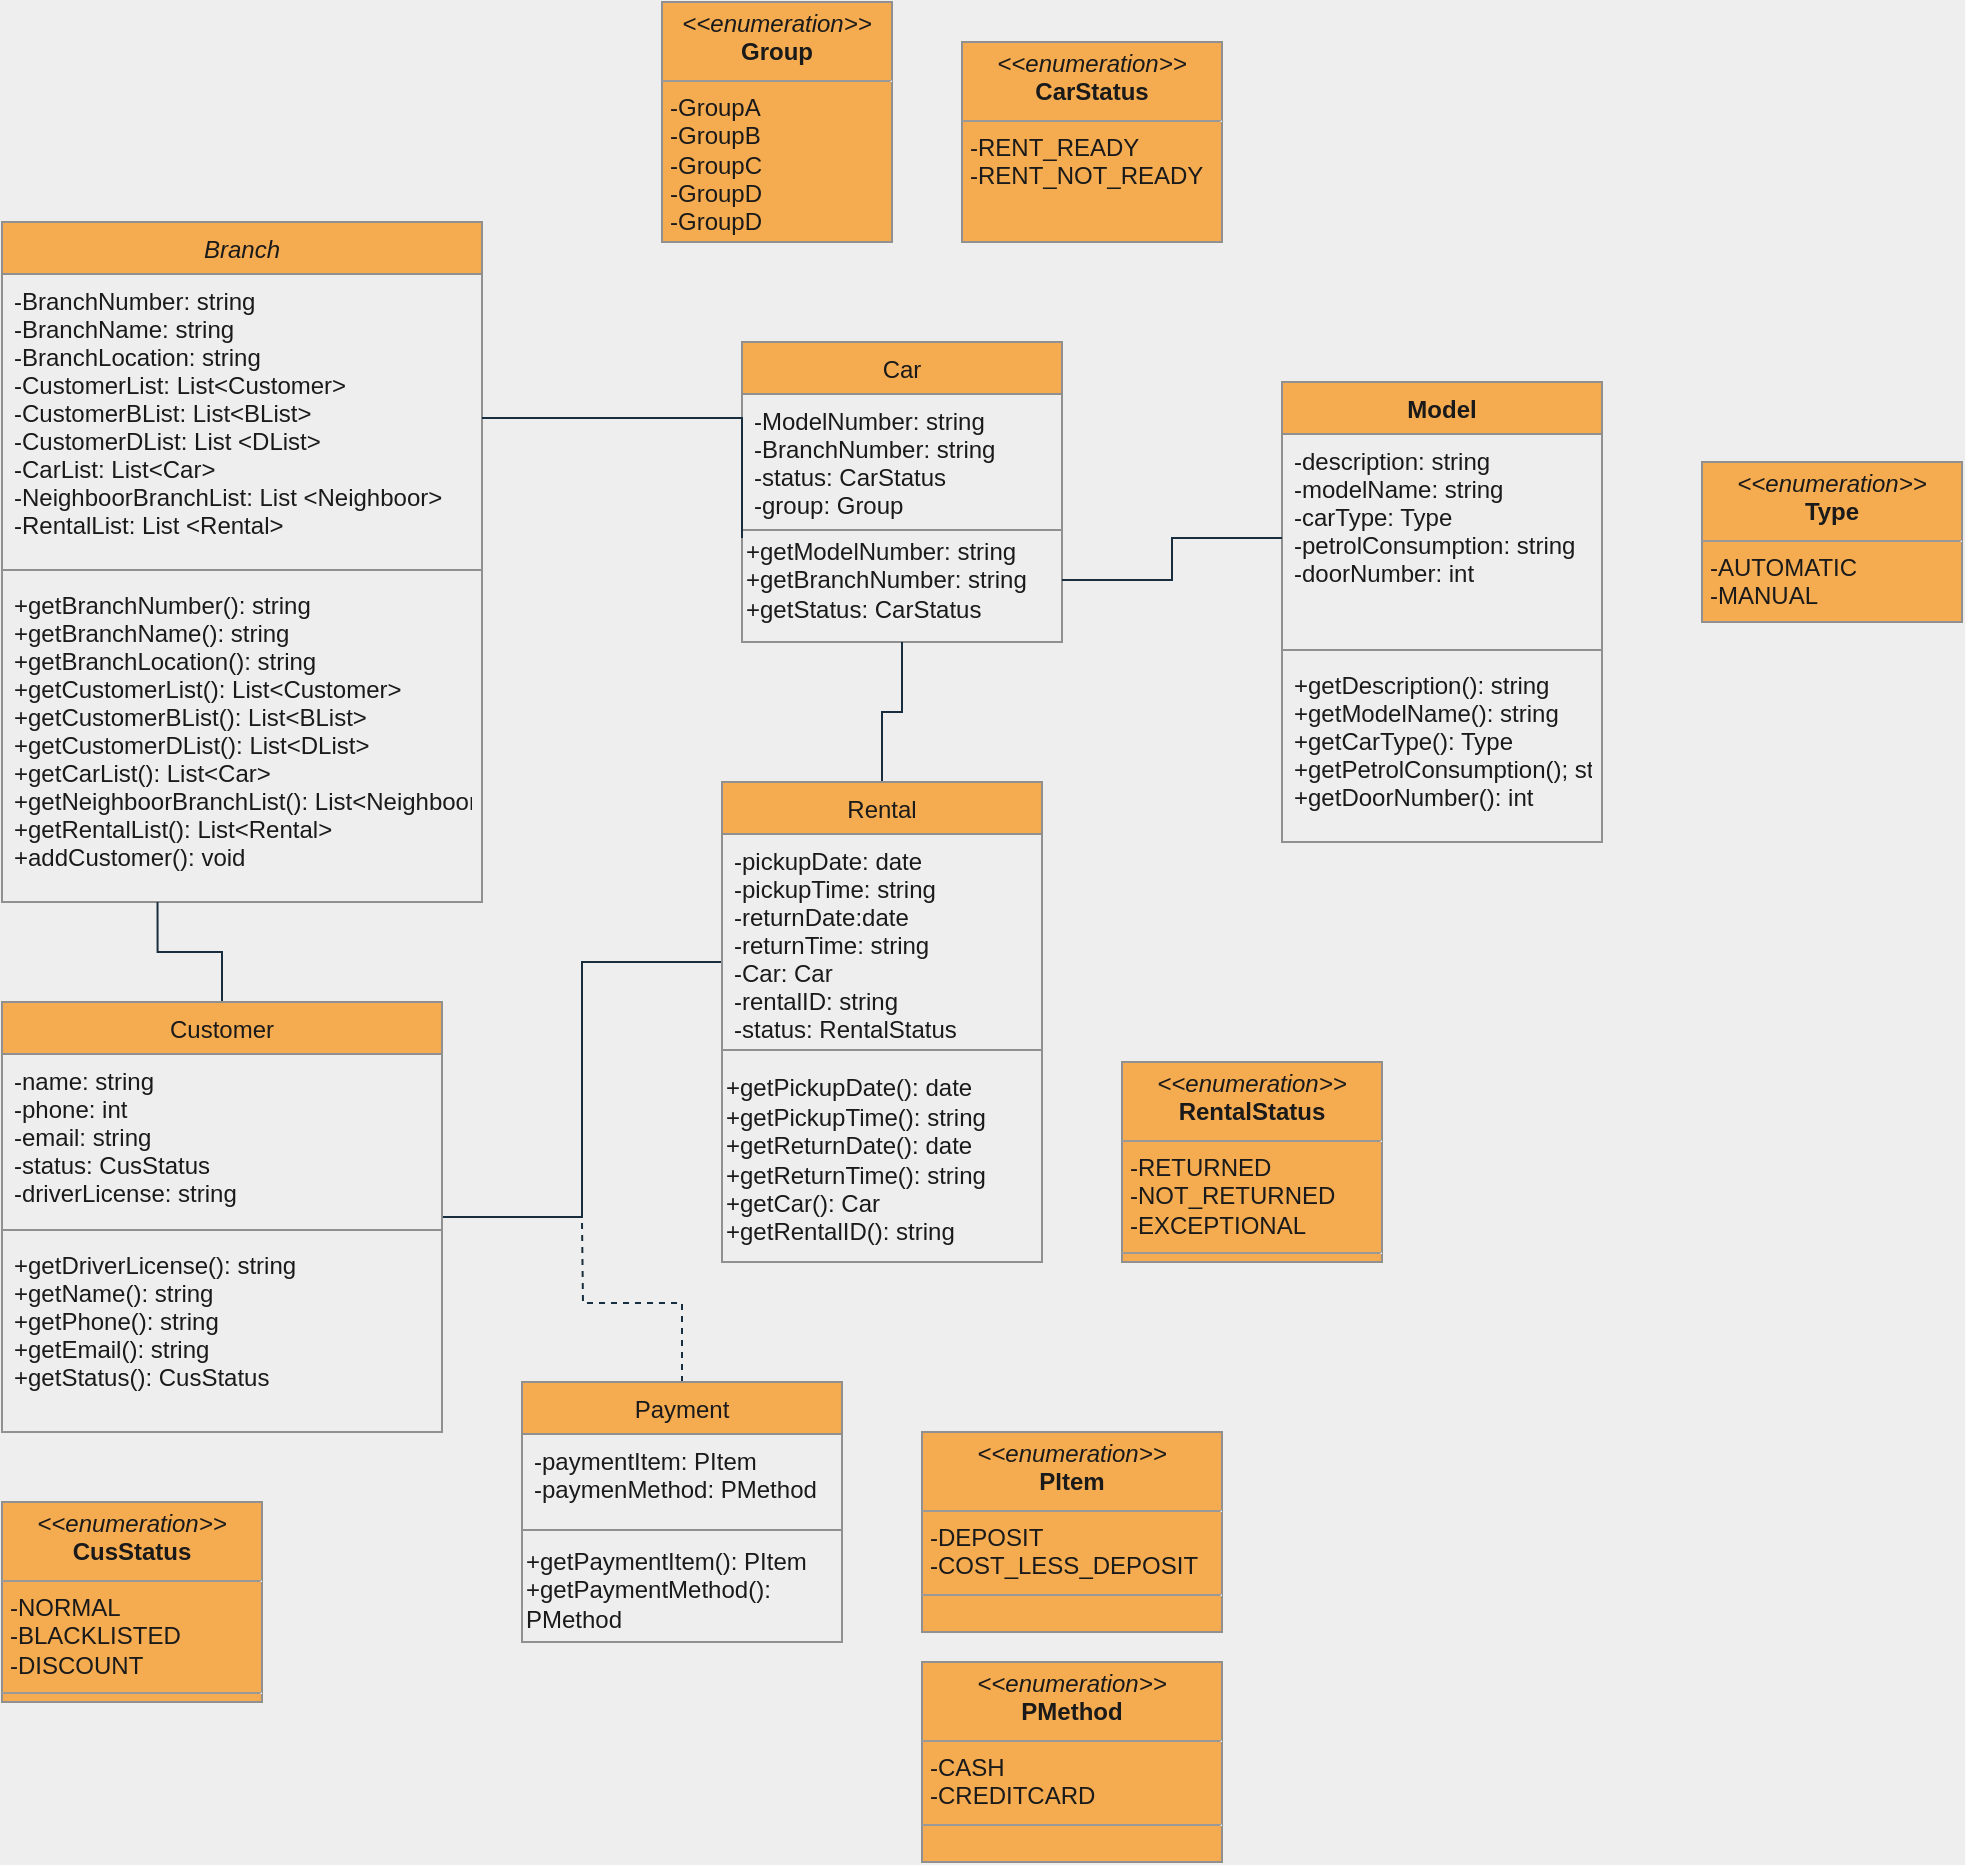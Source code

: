 <mxfile version="16.1.0" type="device"><diagram id="C5RBs43oDa-KdzZeNtuy" name="Page-1"><mxGraphModel dx="1483" dy="2050" grid="1" gridSize="10" guides="1" tooltips="1" connect="1" arrows="1" fold="1" page="1" pageScale="1" pageWidth="827" pageHeight="1169" background="#EEEEEE" math="0" shadow="0"><root><mxCell id="WIyWlLk6GJQsqaUBKTNV-0"/><mxCell id="WIyWlLk6GJQsqaUBKTNV-1" parent="WIyWlLk6GJQsqaUBKTNV-0"/><mxCell id="zkfFHV4jXpPFQw0GAbJ--0" value="Branch" style="swimlane;fontStyle=2;align=center;verticalAlign=top;childLayout=stackLayout;horizontal=1;startSize=26;horizontalStack=0;resizeParent=1;resizeLast=0;collapsible=1;marginBottom=0;rounded=0;shadow=0;strokeWidth=1;fillColor=#F5AB50;strokeColor=#909090;fontColor=#1A1A1A;" parent="WIyWlLk6GJQsqaUBKTNV-1" vertex="1"><mxGeometry x="40" y="40" width="240" height="340" as="geometry"><mxRectangle x="230" y="140" width="160" height="26" as="alternateBounds"/></mxGeometry></mxCell><mxCell id="zkfFHV4jXpPFQw0GAbJ--3" value="-BranchNumber: string&#10;-BranchName: string&#10;-BranchLocation: string&#10;-CustomerList: List&lt;Customer&gt;&#10;-CustomerBList: List&lt;BList&gt;&#10;-CustomerDList: List &lt;DList&gt;&#10;-CarList: List&lt;Car&gt;&#10;-NeighboorBranchList: List &lt;Neighboor&gt;&#10;-RentalList: List &lt;Rental&gt;" style="text;align=left;verticalAlign=top;spacingLeft=4;spacingRight=4;overflow=hidden;rotatable=0;points=[[0,0.5],[1,0.5]];portConstraint=eastwest;rounded=0;shadow=0;html=0;fontColor=#1A1A1A;" parent="zkfFHV4jXpPFQw0GAbJ--0" vertex="1"><mxGeometry y="26" width="240" height="144" as="geometry"/></mxCell><mxCell id="zkfFHV4jXpPFQw0GAbJ--4" value="" style="line;html=1;strokeWidth=1;align=left;verticalAlign=middle;spacingTop=-1;spacingLeft=3;spacingRight=3;rotatable=0;labelPosition=right;points=[];portConstraint=eastwest;labelBackgroundColor=#EEEEEE;fillColor=#F5AB50;strokeColor=#909090;fontColor=#1A1A1A;" parent="zkfFHV4jXpPFQw0GAbJ--0" vertex="1"><mxGeometry y="170" width="240" height="8" as="geometry"/></mxCell><mxCell id="zkfFHV4jXpPFQw0GAbJ--5" value="+getBranchNumber(): string&#10;+getBranchName(): string&#10;+getBranchLocation(): string&#10;+getCustomerList(): List&lt;Customer&gt;&#10;+getCustomerBList(): List&lt;BList&gt;&#10;+getCustomerDList(): List&lt;DList&gt;&#10;+getCarList(): List&lt;Car&gt;&#10;+getNeighboorBranchList(): List&lt;Neighboor&gt;&#10;+getRentalList(): List&lt;Rental&gt;&#10;+addCustomer(): void" style="text;align=left;verticalAlign=top;spacingLeft=4;spacingRight=4;overflow=hidden;rotatable=0;points=[[0,0.5],[1,0.5]];portConstraint=eastwest;fontColor=#1A1A1A;" parent="zkfFHV4jXpPFQw0GAbJ--0" vertex="1"><mxGeometry y="178" width="240" height="162" as="geometry"/></mxCell><mxCell id="zkfFHV4jXpPFQw0GAbJ--13" value="Car" style="swimlane;fontStyle=0;align=center;verticalAlign=top;childLayout=stackLayout;horizontal=1;startSize=26;horizontalStack=0;resizeParent=1;resizeLast=0;collapsible=1;marginBottom=0;rounded=0;shadow=0;strokeWidth=1;fillColor=#F5AB50;strokeColor=#909090;fontColor=#1A1A1A;" parent="WIyWlLk6GJQsqaUBKTNV-1" vertex="1"><mxGeometry x="410" y="100" width="160" height="150" as="geometry"><mxRectangle x="340" y="380" width="170" height="26" as="alternateBounds"/></mxGeometry></mxCell><mxCell id="zkfFHV4jXpPFQw0GAbJ--14" value="-ModelNumber: string&#10;-BranchNumber: string&#10;-status: CarStatus&#10;-group: Group" style="text;align=left;verticalAlign=top;spacingLeft=4;spacingRight=4;overflow=hidden;rotatable=0;points=[[0,0.5],[1,0.5]];portConstraint=eastwest;fontColor=#1A1A1A;" parent="zkfFHV4jXpPFQw0GAbJ--13" vertex="1"><mxGeometry y="26" width="160" height="64" as="geometry"/></mxCell><mxCell id="zkfFHV4jXpPFQw0GAbJ--15" value="" style="line;html=1;strokeWidth=1;align=left;verticalAlign=middle;spacingTop=-1;spacingLeft=3;spacingRight=3;rotatable=0;labelPosition=right;points=[];portConstraint=eastwest;labelBackgroundColor=#EEEEEE;fillColor=#F5AB50;strokeColor=#909090;fontColor=#1A1A1A;" parent="zkfFHV4jXpPFQw0GAbJ--13" vertex="1"><mxGeometry y="90" width="160" height="8" as="geometry"/></mxCell><mxCell id="PsOwfWb8uzKiG5-_OwMj-3" value="+getModelNumber: string&lt;br&gt;+getBranchNumber: string&lt;br&gt;+getStatus: CarStatus" style="text;html=1;strokeColor=none;fillColor=none;align=left;verticalAlign=middle;whiteSpace=wrap;rounded=0;fontColor=#1A1A1A;" vertex="1" parent="zkfFHV4jXpPFQw0GAbJ--13"><mxGeometry y="98" width="160" height="42" as="geometry"/></mxCell><mxCell id="PsOwfWb8uzKiG5-_OwMj-295" style="edgeStyle=orthogonalEdgeStyle;rounded=0;orthogonalLoop=1;jettySize=auto;html=1;exitX=0.5;exitY=0;exitDx=0;exitDy=0;entryX=0.324;entryY=1;entryDx=0;entryDy=0;entryPerimeter=0;startArrow=none;startFill=0;endArrow=none;endFill=0;labelBackgroundColor=#EEEEEE;strokeColor=#182E3E;fontColor=#1A1A1A;" edge="1" parent="WIyWlLk6GJQsqaUBKTNV-1" source="zkfFHV4jXpPFQw0GAbJ--17" target="zkfFHV4jXpPFQw0GAbJ--5"><mxGeometry relative="1" as="geometry"/></mxCell><mxCell id="PsOwfWb8uzKiG5-_OwMj-296" style="edgeStyle=orthogonalEdgeStyle;rounded=0;orthogonalLoop=1;jettySize=auto;html=1;entryX=0;entryY=0;entryDx=0;entryDy=0;startArrow=none;startFill=0;endArrow=none;endFill=0;labelBackgroundColor=#EEEEEE;strokeColor=#182E3E;fontColor=#1A1A1A;" edge="1" parent="WIyWlLk6GJQsqaUBKTNV-1" source="zkfFHV4jXpPFQw0GAbJ--17" target="PsOwfWb8uzKiG5-_OwMj-5"><mxGeometry relative="1" as="geometry"/></mxCell><mxCell id="zkfFHV4jXpPFQw0GAbJ--17" value="Customer" style="swimlane;fontStyle=0;align=center;verticalAlign=top;childLayout=stackLayout;horizontal=1;startSize=26;horizontalStack=0;resizeParent=1;resizeLast=0;collapsible=1;marginBottom=0;rounded=0;shadow=0;strokeWidth=1;fillColor=#F5AB50;strokeColor=#909090;fontColor=#1A1A1A;" parent="WIyWlLk6GJQsqaUBKTNV-1" vertex="1"><mxGeometry x="40" y="430" width="220" height="215" as="geometry"><mxRectangle x="550" y="140" width="160" height="26" as="alternateBounds"/></mxGeometry></mxCell><mxCell id="zkfFHV4jXpPFQw0GAbJ--18" value="-name: string&#10;-phone: int&#10;-email: string&#10;-status: CusStatus&#10;-driverLicense: string" style="text;align=left;verticalAlign=top;spacingLeft=4;spacingRight=4;overflow=hidden;rotatable=0;points=[[0,0.5],[1,0.5]];portConstraint=eastwest;fontColor=#1A1A1A;" parent="zkfFHV4jXpPFQw0GAbJ--17" vertex="1"><mxGeometry y="26" width="220" height="84" as="geometry"/></mxCell><mxCell id="zkfFHV4jXpPFQw0GAbJ--23" value="" style="line;html=1;strokeWidth=1;align=left;verticalAlign=middle;spacingTop=-1;spacingLeft=3;spacingRight=3;rotatable=0;labelPosition=right;points=[];portConstraint=eastwest;labelBackgroundColor=#EEEEEE;fillColor=#F5AB50;strokeColor=#909090;fontColor=#1A1A1A;" parent="zkfFHV4jXpPFQw0GAbJ--17" vertex="1"><mxGeometry y="110" width="220" height="8" as="geometry"/></mxCell><mxCell id="zkfFHV4jXpPFQw0GAbJ--24" value="+getDriverLicense(): string&#10;+getName(): string&#10;+getPhone(): string&#10;+getEmail(): string&#10;+getStatus(): CusStatus&#10;" style="text;align=left;verticalAlign=top;spacingLeft=4;spacingRight=4;overflow=hidden;rotatable=0;points=[[0,0.5],[1,0.5]];portConstraint=eastwest;fontColor=#1A1A1A;" parent="zkfFHV4jXpPFQw0GAbJ--17" vertex="1"><mxGeometry y="118" width="220" height="82" as="geometry"/></mxCell><mxCell id="PsOwfWb8uzKiG5-_OwMj-273" value="Model" style="swimlane;fontStyle=1;align=center;verticalAlign=top;childLayout=stackLayout;horizontal=1;startSize=26;horizontalStack=0;resizeParent=1;resizeParentMax=0;resizeLast=0;collapsible=1;marginBottom=0;fillColor=#F5AB50;strokeColor=#909090;fontColor=#1A1A1A;" vertex="1" parent="WIyWlLk6GJQsqaUBKTNV-1"><mxGeometry x="680" y="120" width="160" height="230" as="geometry"/></mxCell><mxCell id="PsOwfWb8uzKiG5-_OwMj-274" value="-description: string&#10;-modelName: string&#10;-carType: Type&#10;-petrolConsumption: string&#10;-doorNumber: int" style="text;strokeColor=none;fillColor=none;align=left;verticalAlign=top;spacingLeft=4;spacingRight=4;overflow=hidden;rotatable=0;points=[[0,0.5],[1,0.5]];portConstraint=eastwest;fontColor=#1A1A1A;" vertex="1" parent="PsOwfWb8uzKiG5-_OwMj-273"><mxGeometry y="26" width="160" height="104" as="geometry"/></mxCell><mxCell id="PsOwfWb8uzKiG5-_OwMj-275" value="" style="line;strokeWidth=1;fillColor=none;align=left;verticalAlign=middle;spacingTop=-1;spacingLeft=3;spacingRight=3;rotatable=0;labelPosition=right;points=[];portConstraint=eastwest;labelBackgroundColor=#EEEEEE;strokeColor=#909090;fontColor=#1A1A1A;" vertex="1" parent="PsOwfWb8uzKiG5-_OwMj-273"><mxGeometry y="130" width="160" height="8" as="geometry"/></mxCell><mxCell id="PsOwfWb8uzKiG5-_OwMj-276" value="+getDescription(): string&#10;+getModelName(): string&#10;+getCarType(): Type&#10;+getPetrolConsumption(); string&#10;+getDoorNumber(): int" style="text;strokeColor=none;fillColor=none;align=left;verticalAlign=top;spacingLeft=4;spacingRight=4;overflow=hidden;rotatable=0;points=[[0,0.5],[1,0.5]];portConstraint=eastwest;fontColor=#1A1A1A;" vertex="1" parent="PsOwfWb8uzKiG5-_OwMj-273"><mxGeometry y="138" width="160" height="92" as="geometry"/></mxCell><mxCell id="PsOwfWb8uzKiG5-_OwMj-297" style="edgeStyle=orthogonalEdgeStyle;rounded=0;orthogonalLoop=1;jettySize=auto;html=1;entryX=0.5;entryY=1;entryDx=0;entryDy=0;startArrow=none;startFill=0;endArrow=none;endFill=0;labelBackgroundColor=#EEEEEE;strokeColor=#182E3E;fontColor=#1A1A1A;" edge="1" parent="WIyWlLk6GJQsqaUBKTNV-1" source="zkfFHV4jXpPFQw0GAbJ--6" target="zkfFHV4jXpPFQw0GAbJ--13"><mxGeometry relative="1" as="geometry"/></mxCell><mxCell id="zkfFHV4jXpPFQw0GAbJ--6" value="Rental" style="swimlane;fontStyle=0;align=center;verticalAlign=top;childLayout=stackLayout;horizontal=1;startSize=26;horizontalStack=0;resizeParent=1;resizeLast=0;collapsible=1;marginBottom=0;rounded=0;shadow=0;strokeWidth=1;fillColor=#F5AB50;strokeColor=#909090;fontColor=#1A1A1A;" parent="WIyWlLk6GJQsqaUBKTNV-1" vertex="1"><mxGeometry x="400" y="320" width="160" height="240" as="geometry"><mxRectangle x="130" y="380" width="160" height="26" as="alternateBounds"/></mxGeometry></mxCell><mxCell id="zkfFHV4jXpPFQw0GAbJ--7" value="-pickupDate: date&#10;-pickupTime: string&#10;-returnDate:date&#10;-returnTime: string&#10;-Car: Car&#10;-rentalID: string&#10;-status: RentalStatus" style="text;align=left;verticalAlign=top;spacingLeft=4;spacingRight=4;overflow=hidden;rotatable=0;points=[[0,0.5],[1,0.5]];portConstraint=eastwest;fontColor=#1A1A1A;" parent="zkfFHV4jXpPFQw0GAbJ--6" vertex="1"><mxGeometry y="26" width="160" height="104" as="geometry"/></mxCell><mxCell id="zkfFHV4jXpPFQw0GAbJ--9" value="" style="line;html=1;strokeWidth=1;align=left;verticalAlign=middle;spacingTop=-1;spacingLeft=3;spacingRight=3;rotatable=0;labelPosition=right;points=[];portConstraint=eastwest;labelBackgroundColor=#EEEEEE;fillColor=#F5AB50;strokeColor=#909090;fontColor=#1A1A1A;" parent="zkfFHV4jXpPFQw0GAbJ--6" vertex="1"><mxGeometry y="130" width="160" height="8" as="geometry"/></mxCell><mxCell id="PsOwfWb8uzKiG5-_OwMj-5" value="+getPickupDate(): date&lt;br&gt;+getPickupTime(): string&lt;br&gt;+getReturnDate(): date&lt;br&gt;+getReturnTime(): string&lt;br&gt;+getCar(): Car&lt;br&gt;+getRentalID(): string" style="text;html=1;strokeColor=none;fillColor=none;align=left;verticalAlign=middle;whiteSpace=wrap;rounded=0;fontColor=#1A1A1A;" vertex="1" parent="zkfFHV4jXpPFQw0GAbJ--6"><mxGeometry y="138" width="160" height="102" as="geometry"/></mxCell><mxCell id="PsOwfWb8uzKiG5-_OwMj-284" value="&lt;p style=&quot;margin: 0px ; margin-top: 4px ; text-align: center&quot;&gt;&lt;i&gt;&amp;lt;&amp;lt;enumeration&amp;gt;&amp;gt;&lt;/i&gt;&lt;br&gt;&lt;b&gt;Group&lt;/b&gt;&lt;/p&gt;&lt;hr size=&quot;1&quot;&gt;&lt;p style=&quot;margin: 0px ; margin-left: 4px&quot;&gt;-GroupA&lt;br&gt;-GroupB&lt;br&gt;-GroupC&lt;br&gt;-GroupD&lt;br&gt;-GroupD&lt;/p&gt;&lt;hr size=&quot;1&quot;&gt;&lt;p style=&quot;margin: 0px ; margin-left: 4px&quot;&gt;&lt;br&gt;&lt;/p&gt;" style="verticalAlign=top;align=left;overflow=fill;fontSize=12;fontFamily=Helvetica;html=1;fillColor=#F5AB50;strokeColor=#909090;fontColor=#1A1A1A;" vertex="1" parent="WIyWlLk6GJQsqaUBKTNV-1"><mxGeometry x="370" y="-70" width="115" height="120" as="geometry"/></mxCell><mxCell id="PsOwfWb8uzKiG5-_OwMj-286" value="&lt;p style=&quot;margin: 0px ; margin-top: 4px ; text-align: center&quot;&gt;&lt;i&gt;&amp;lt;&amp;lt;enumeration&amp;gt;&amp;gt;&lt;/i&gt;&lt;br&gt;&lt;b&gt;CarStatus&lt;/b&gt;&lt;/p&gt;&lt;hr size=&quot;1&quot;&gt;&lt;p style=&quot;margin: 0px ; margin-left: 4px&quot;&gt;-RENT_READY&lt;br&gt;-RENT_NOT_READY&lt;br&gt;&lt;/p&gt;&lt;p style=&quot;margin: 0px ; margin-left: 4px&quot;&gt;&lt;br&gt;&lt;/p&gt;" style="verticalAlign=top;align=left;overflow=fill;fontSize=12;fontFamily=Helvetica;html=1;fillColor=#F5AB50;strokeColor=#909090;fontColor=#1A1A1A;" vertex="1" parent="WIyWlLk6GJQsqaUBKTNV-1"><mxGeometry x="520" y="-50" width="130" height="100" as="geometry"/></mxCell><mxCell id="PsOwfWb8uzKiG5-_OwMj-287" value="&lt;p style=&quot;margin: 0px ; margin-top: 4px ; text-align: center&quot;&gt;&lt;i&gt;&amp;lt;&amp;lt;enumeration&amp;gt;&amp;gt;&lt;/i&gt;&lt;br&gt;&lt;b&gt;RentalStatus&lt;/b&gt;&lt;/p&gt;&lt;hr size=&quot;1&quot;&gt;&lt;p style=&quot;margin: 0px ; margin-left: 4px&quot;&gt;-RETURNED&lt;br&gt;-NOT_RETURNED&lt;br&gt;-EXCEPTIONAL&lt;/p&gt;&lt;hr size=&quot;1&quot;&gt;&lt;p style=&quot;margin: 0px ; margin-left: 4px&quot;&gt;&lt;br&gt;&lt;/p&gt;" style="verticalAlign=top;align=left;overflow=fill;fontSize=12;fontFamily=Helvetica;html=1;fillColor=#F5AB50;strokeColor=#909090;fontColor=#1A1A1A;" vertex="1" parent="WIyWlLk6GJQsqaUBKTNV-1"><mxGeometry x="600" y="460" width="130" height="100" as="geometry"/></mxCell><mxCell id="PsOwfWb8uzKiG5-_OwMj-288" value="&lt;p style=&quot;margin: 0px ; margin-top: 4px ; text-align: center&quot;&gt;&lt;i&gt;&amp;lt;&amp;lt;enumeration&amp;gt;&amp;gt;&lt;/i&gt;&lt;br&gt;&lt;b&gt;CusStatus&lt;/b&gt;&lt;/p&gt;&lt;hr size=&quot;1&quot;&gt;&lt;p style=&quot;margin: 0px ; margin-left: 4px&quot;&gt;-NORMAL&lt;br&gt;-BLACKLISTED&lt;br&gt;-DISCOUNT&lt;/p&gt;&lt;hr size=&quot;1&quot;&gt;&lt;p style=&quot;margin: 0px ; margin-left: 4px&quot;&gt;&lt;br&gt;&lt;/p&gt;" style="verticalAlign=top;align=left;overflow=fill;fontSize=12;fontFamily=Helvetica;html=1;fillColor=#F5AB50;strokeColor=#909090;fontColor=#1A1A1A;" vertex="1" parent="WIyWlLk6GJQsqaUBKTNV-1"><mxGeometry x="40" y="680" width="130" height="100" as="geometry"/></mxCell><mxCell id="PsOwfWb8uzKiG5-_OwMj-289" value="&lt;p style=&quot;margin: 0px ; margin-top: 4px ; text-align: center&quot;&gt;&lt;i&gt;&amp;lt;&amp;lt;enumeration&amp;gt;&amp;gt;&lt;/i&gt;&lt;br&gt;&lt;b&gt;Type&lt;/b&gt;&lt;/p&gt;&lt;hr size=&quot;1&quot;&gt;&lt;p style=&quot;margin: 0px ; margin-left: 4px&quot;&gt;-AUTOMATIC&lt;br&gt;-MANUAL&lt;/p&gt;&lt;hr size=&quot;1&quot;&gt;&lt;p style=&quot;margin: 0px ; margin-left: 4px&quot;&gt;&lt;br&gt;&lt;/p&gt;" style="verticalAlign=top;align=left;overflow=fill;fontSize=12;fontFamily=Helvetica;html=1;fillColor=#F5AB50;strokeColor=#909090;fontColor=#1A1A1A;" vertex="1" parent="WIyWlLk6GJQsqaUBKTNV-1"><mxGeometry x="890" y="160" width="130" height="80" as="geometry"/></mxCell><mxCell id="PsOwfWb8uzKiG5-_OwMj-303" style="edgeStyle=orthogonalEdgeStyle;rounded=0;orthogonalLoop=1;jettySize=auto;html=1;startArrow=none;startFill=0;endArrow=none;endFill=0;dashed=1;labelBackgroundColor=#EEEEEE;strokeColor=#182E3E;fontColor=#1A1A1A;" edge="1" parent="WIyWlLk6GJQsqaUBKTNV-1" source="PsOwfWb8uzKiG5-_OwMj-290"><mxGeometry relative="1" as="geometry"><mxPoint x="330" y="540" as="targetPoint"/></mxGeometry></mxCell><mxCell id="PsOwfWb8uzKiG5-_OwMj-290" value="Payment" style="swimlane;fontStyle=0;align=center;verticalAlign=top;childLayout=stackLayout;horizontal=1;startSize=26;horizontalStack=0;resizeParent=1;resizeLast=0;collapsible=1;marginBottom=0;rounded=0;shadow=0;strokeWidth=1;fillColor=#F5AB50;strokeColor=#909090;fontColor=#1A1A1A;" vertex="1" parent="WIyWlLk6GJQsqaUBKTNV-1"><mxGeometry x="300" y="620" width="160" height="130" as="geometry"><mxRectangle x="340" y="380" width="170" height="26" as="alternateBounds"/></mxGeometry></mxCell><mxCell id="PsOwfWb8uzKiG5-_OwMj-291" value="-paymentItem: PItem&#10;-paymenMethod: PMethod" style="text;align=left;verticalAlign=top;spacingLeft=4;spacingRight=4;overflow=hidden;rotatable=0;points=[[0,0.5],[1,0.5]];portConstraint=eastwest;fontColor=#1A1A1A;" vertex="1" parent="PsOwfWb8uzKiG5-_OwMj-290"><mxGeometry y="26" width="160" height="44" as="geometry"/></mxCell><mxCell id="PsOwfWb8uzKiG5-_OwMj-292" value="" style="line;html=1;strokeWidth=1;align=left;verticalAlign=middle;spacingTop=-1;spacingLeft=3;spacingRight=3;rotatable=0;labelPosition=right;points=[];portConstraint=eastwest;labelBackgroundColor=#EEEEEE;fillColor=#F5AB50;strokeColor=#909090;fontColor=#1A1A1A;" vertex="1" parent="PsOwfWb8uzKiG5-_OwMj-290"><mxGeometry y="70" width="160" height="8" as="geometry"/></mxCell><mxCell id="PsOwfWb8uzKiG5-_OwMj-293" value="+getPaymentItem(): PItem&lt;br&gt;+getPaymentMethod(): PMethod&lt;br&gt;" style="text;html=1;strokeColor=none;fillColor=none;align=left;verticalAlign=middle;whiteSpace=wrap;rounded=0;fontColor=#1A1A1A;" vertex="1" parent="PsOwfWb8uzKiG5-_OwMj-290"><mxGeometry y="78" width="160" height="52" as="geometry"/></mxCell><mxCell id="PsOwfWb8uzKiG5-_OwMj-298" style="edgeStyle=orthogonalEdgeStyle;rounded=0;orthogonalLoop=1;jettySize=auto;html=1;entryX=0;entryY=0;entryDx=0;entryDy=0;startArrow=none;startFill=0;endArrow=none;endFill=0;labelBackgroundColor=#EEEEEE;strokeColor=#182E3E;fontColor=#1A1A1A;" edge="1" parent="WIyWlLk6GJQsqaUBKTNV-1" source="zkfFHV4jXpPFQw0GAbJ--3" target="PsOwfWb8uzKiG5-_OwMj-3"><mxGeometry relative="1" as="geometry"/></mxCell><mxCell id="PsOwfWb8uzKiG5-_OwMj-299" style="edgeStyle=orthogonalEdgeStyle;rounded=0;orthogonalLoop=1;jettySize=auto;html=1;startArrow=none;startFill=0;endArrow=none;endFill=0;labelBackgroundColor=#EEEEEE;strokeColor=#182E3E;fontColor=#1A1A1A;" edge="1" parent="WIyWlLk6GJQsqaUBKTNV-1" source="PsOwfWb8uzKiG5-_OwMj-3" target="PsOwfWb8uzKiG5-_OwMj-274"><mxGeometry relative="1" as="geometry"/></mxCell><mxCell id="PsOwfWb8uzKiG5-_OwMj-301" value="&lt;p style=&quot;margin: 0px ; margin-top: 4px ; text-align: center&quot;&gt;&lt;i&gt;&amp;lt;&amp;lt;enumeration&amp;gt;&amp;gt;&lt;/i&gt;&lt;br&gt;&lt;b&gt;PItem&lt;/b&gt;&lt;/p&gt;&lt;hr size=&quot;1&quot;&gt;&lt;p style=&quot;margin: 0px ; margin-left: 4px&quot;&gt;-DEPOSIT&lt;br&gt;-COST_LESS_DEPOSIT&lt;br&gt;&lt;/p&gt;&lt;hr size=&quot;1&quot;&gt;&lt;p style=&quot;margin: 0px ; margin-left: 4px&quot;&gt;&lt;br&gt;&lt;/p&gt;" style="verticalAlign=top;align=left;overflow=fill;fontSize=12;fontFamily=Helvetica;html=1;fillColor=#F5AB50;strokeColor=#909090;fontColor=#1A1A1A;" vertex="1" parent="WIyWlLk6GJQsqaUBKTNV-1"><mxGeometry x="500" y="645" width="150" height="100" as="geometry"/></mxCell><mxCell id="PsOwfWb8uzKiG5-_OwMj-302" value="&lt;p style=&quot;margin: 0px ; margin-top: 4px ; text-align: center&quot;&gt;&lt;i&gt;&amp;lt;&amp;lt;enumeration&amp;gt;&amp;gt;&lt;/i&gt;&lt;br&gt;&lt;b&gt;PMethod&lt;/b&gt;&lt;/p&gt;&lt;hr size=&quot;1&quot;&gt;&lt;p style=&quot;margin: 0px ; margin-left: 4px&quot;&gt;-CASH&lt;br&gt;-CREDITCARD&lt;br&gt;&lt;/p&gt;&lt;hr size=&quot;1&quot;&gt;&lt;p style=&quot;margin: 0px ; margin-left: 4px&quot;&gt;&lt;br&gt;&lt;/p&gt;" style="verticalAlign=top;align=left;overflow=fill;fontSize=12;fontFamily=Helvetica;html=1;fillColor=#F5AB50;strokeColor=#909090;fontColor=#1A1A1A;" vertex="1" parent="WIyWlLk6GJQsqaUBKTNV-1"><mxGeometry x="500" y="760" width="150" height="100" as="geometry"/></mxCell></root></mxGraphModel></diagram></mxfile>
